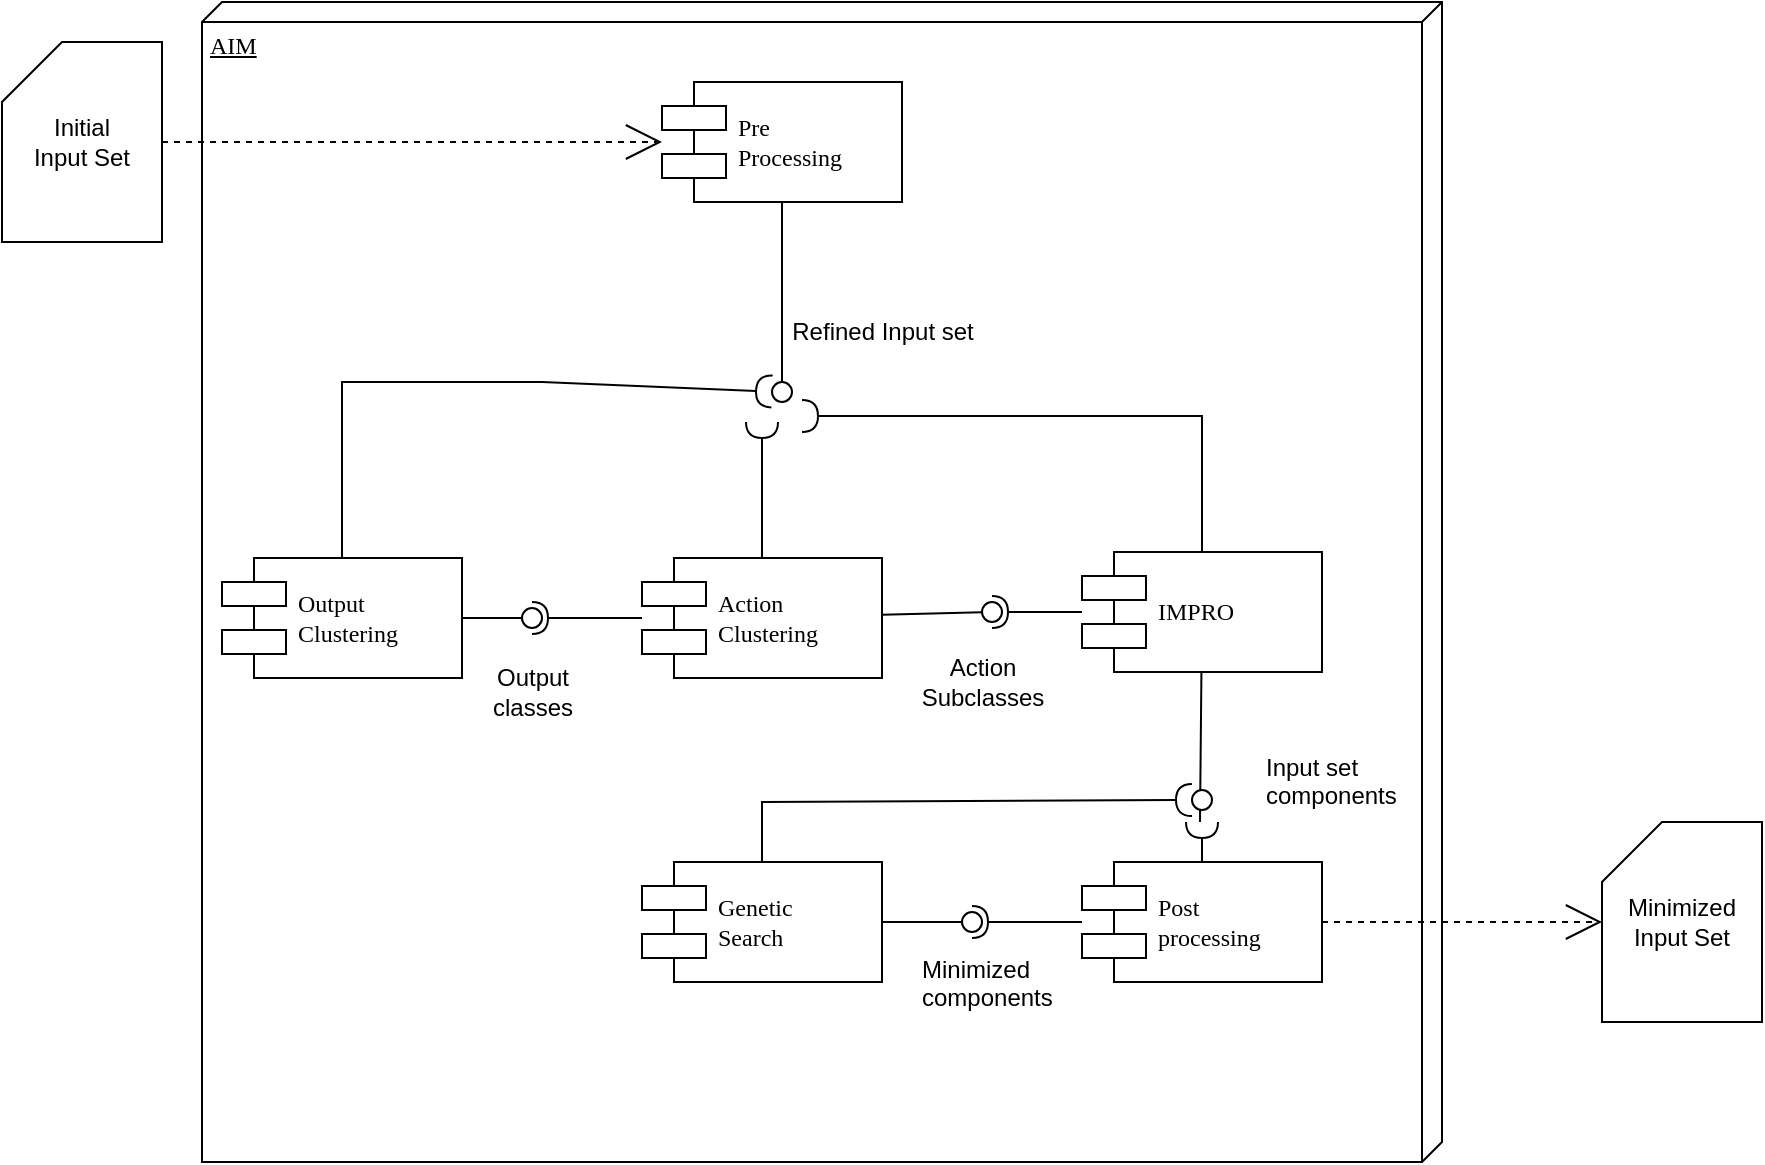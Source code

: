 <mxfile version="21.1.4" type="github">
  <diagram name="Page-1" id="5f0bae14-7c28-e335-631c-24af17079c00">
    <mxGraphModel dx="1235" dy="666" grid="1" gridSize="10" guides="1" tooltips="1" connect="1" arrows="1" fold="1" page="1" pageScale="1" pageWidth="1169" pageHeight="827" background="none" math="0" shadow="0">
      <root>
        <mxCell id="0" />
        <mxCell id="1" parent="0" />
        <mxCell id="Z_8ak2KD4sjM6yOjf_ME-1" value="AIM" style="verticalAlign=top;align=left;spacingTop=8;spacingLeft=2;spacingRight=12;shape=cube;size=10;direction=south;fontStyle=4;html=1;rounded=0;shadow=0;comic=0;labelBackgroundColor=none;strokeWidth=1;fontFamily=Verdana;fontSize=12" vertex="1" parent="1">
          <mxGeometry x="130" y="20" width="620" height="580" as="geometry" />
        </mxCell>
        <mxCell id="Z_8ak2KD4sjM6yOjf_ME-2" value="Initial &lt;br&gt;Input Set" style="shape=card;whiteSpace=wrap;html=1;" vertex="1" parent="1">
          <mxGeometry x="30" y="40" width="80" height="100" as="geometry" />
        </mxCell>
        <mxCell id="Z_8ak2KD4sjM6yOjf_ME-3" value="&lt;div&gt;Pre&lt;br&gt;Processing&lt;/div&gt;" style="shape=component;align=left;spacingLeft=36;rounded=0;shadow=0;comic=0;labelBackgroundColor=none;strokeWidth=1;fontFamily=Verdana;fontSize=12;html=1;" vertex="1" parent="1">
          <mxGeometry x="360" y="60" width="120" height="60" as="geometry" />
        </mxCell>
        <mxCell id="Z_8ak2KD4sjM6yOjf_ME-4" style="edgeStyle=none;rounded=0;html=1;dashed=1;labelBackgroundColor=none;startArrow=none;startFill=0;startSize=8;endArrow=open;endFill=0;endSize=16;fontFamily=Verdana;fontSize=12;exitX=1;exitY=0.5;exitDx=0;exitDy=0;exitPerimeter=0;" edge="1" parent="1" source="Z_8ak2KD4sjM6yOjf_ME-2" target="Z_8ak2KD4sjM6yOjf_ME-3">
          <mxGeometry relative="1" as="geometry">
            <mxPoint x="350" y="180" as="sourcePoint" />
            <mxPoint x="480" y="180" as="targetPoint" />
          </mxGeometry>
        </mxCell>
        <mxCell id="Z_8ak2KD4sjM6yOjf_ME-5" value="&lt;div&gt;Action&lt;/div&gt;&lt;div&gt;Clustering&lt;br&gt;&lt;/div&gt;" style="shape=component;align=left;spacingLeft=36;rounded=0;shadow=0;comic=0;labelBackgroundColor=none;strokeWidth=1;fontFamily=Verdana;fontSize=12;html=1;" vertex="1" parent="1">
          <mxGeometry x="350" y="298" width="120" height="60" as="geometry" />
        </mxCell>
        <mxCell id="Z_8ak2KD4sjM6yOjf_ME-6" value="IMPRO" style="shape=component;align=left;spacingLeft=36;rounded=0;shadow=0;comic=0;labelBackgroundColor=none;strokeWidth=1;fontFamily=Verdana;fontSize=12;html=1;" vertex="1" parent="1">
          <mxGeometry x="570" y="295" width="120" height="60" as="geometry" />
        </mxCell>
        <mxCell id="Z_8ak2KD4sjM6yOjf_ME-7" value="" style="rounded=0;orthogonalLoop=1;jettySize=auto;html=1;endArrow=none;endFill=0;sketch=0;sourcePerimeterSpacing=0;targetPerimeterSpacing=0;" edge="1" parent="1" source="Z_8ak2KD4sjM6yOjf_ME-5" target="Z_8ak2KD4sjM6yOjf_ME-9">
          <mxGeometry relative="1" as="geometry">
            <mxPoint x="470" y="493" as="sourcePoint" />
          </mxGeometry>
        </mxCell>
        <mxCell id="Z_8ak2KD4sjM6yOjf_ME-8" value="" style="rounded=0;orthogonalLoop=1;jettySize=auto;html=1;endArrow=halfCircle;endFill=0;entryX=0.5;entryY=0.5;endSize=6;strokeWidth=1;sketch=0;" edge="1" parent="1" source="Z_8ak2KD4sjM6yOjf_ME-6" target="Z_8ak2KD4sjM6yOjf_ME-9">
          <mxGeometry relative="1" as="geometry">
            <mxPoint x="510" y="493" as="sourcePoint" />
          </mxGeometry>
        </mxCell>
        <mxCell id="Z_8ak2KD4sjM6yOjf_ME-9" value="" style="ellipse;whiteSpace=wrap;html=1;align=center;aspect=fixed;resizable=0;points=[];outlineConnect=0;sketch=0;" vertex="1" parent="1">
          <mxGeometry x="520" y="320" width="10" height="10" as="geometry" />
        </mxCell>
        <mxCell id="Z_8ak2KD4sjM6yOjf_ME-10" value="&lt;div&gt;Input set components&lt;/div&gt;" style="text;whiteSpace=wrap;html=1;" vertex="1" parent="1">
          <mxGeometry x="660" y="389" width="90" height="50" as="geometry" />
        </mxCell>
        <mxCell id="Z_8ak2KD4sjM6yOjf_ME-11" value="&lt;div&gt;Genetic&lt;/div&gt;&lt;div&gt;Search&lt;br&gt;&lt;/div&gt;" style="shape=component;align=left;spacingLeft=36;rounded=0;shadow=0;comic=0;labelBackgroundColor=none;strokeWidth=1;fontFamily=Verdana;fontSize=12;html=1;" vertex="1" parent="1">
          <mxGeometry x="350" y="450" width="120" height="60" as="geometry" />
        </mxCell>
        <mxCell id="Z_8ak2KD4sjM6yOjf_ME-12" value="" style="rounded=0;orthogonalLoop=1;jettySize=auto;html=1;endArrow=none;endFill=0;sketch=0;sourcePerimeterSpacing=0;targetPerimeterSpacing=0;" edge="1" parent="1" source="Z_8ak2KD4sjM6yOjf_ME-6">
          <mxGeometry relative="1" as="geometry">
            <mxPoint x="340" y="523" as="sourcePoint" />
            <mxPoint x="629" y="430" as="targetPoint" />
          </mxGeometry>
        </mxCell>
        <mxCell id="Z_8ak2KD4sjM6yOjf_ME-13" value="" style="rounded=0;orthogonalLoop=1;jettySize=auto;html=1;endArrow=halfCircle;endFill=0;endSize=6;strokeWidth=1;sketch=0;" edge="1" parent="1" source="Z_8ak2KD4sjM6yOjf_ME-11" target="Z_8ak2KD4sjM6yOjf_ME-14">
          <mxGeometry relative="1" as="geometry">
            <mxPoint x="380" y="523" as="sourcePoint" />
            <Array as="points">
              <mxPoint x="410" y="420" />
            </Array>
          </mxGeometry>
        </mxCell>
        <mxCell id="Z_8ak2KD4sjM6yOjf_ME-14" value="" style="ellipse;whiteSpace=wrap;html=1;align=center;aspect=fixed;resizable=0;points=[];outlineConnect=0;sketch=0;" vertex="1" parent="1">
          <mxGeometry x="625" y="414" width="10" height="10" as="geometry" />
        </mxCell>
        <mxCell id="Z_8ak2KD4sjM6yOjf_ME-15" style="edgeStyle=none;rounded=0;html=1;dashed=1;labelBackgroundColor=none;startArrow=none;startFill=0;startSize=8;endArrow=open;endFill=0;endSize=16;fontFamily=Verdana;fontSize=12;" edge="1" parent="1" source="Z_8ak2KD4sjM6yOjf_ME-29" target="Z_8ak2KD4sjM6yOjf_ME-16">
          <mxGeometry relative="1" as="geometry">
            <mxPoint x="809" y="610" as="sourcePoint" />
            <mxPoint x="679" y="500" as="targetPoint" />
          </mxGeometry>
        </mxCell>
        <mxCell id="Z_8ak2KD4sjM6yOjf_ME-16" value="&lt;div&gt;Minimized&lt;/div&gt;&lt;div&gt;Input Set&lt;br&gt;&lt;/div&gt;" style="shape=card;whiteSpace=wrap;html=1;" vertex="1" parent="1">
          <mxGeometry x="830" y="430" width="80" height="100" as="geometry" />
        </mxCell>
        <mxCell id="Z_8ak2KD4sjM6yOjf_ME-17" value="&lt;div&gt;Output&lt;/div&gt;&lt;div&gt;Clustering&lt;br&gt;&lt;/div&gt;" style="shape=component;align=left;spacingLeft=36;rounded=0;shadow=0;comic=0;labelBackgroundColor=none;strokeWidth=1;fontFamily=Verdana;fontSize=12;html=1;" vertex="1" parent="1">
          <mxGeometry x="140" y="298" width="120" height="60" as="geometry" />
        </mxCell>
        <mxCell id="Z_8ak2KD4sjM6yOjf_ME-18" value="" style="rounded=0;orthogonalLoop=1;jettySize=auto;html=1;endArrow=none;endFill=0;sketch=0;sourcePerimeterSpacing=0;targetPerimeterSpacing=0;" edge="1" parent="1" source="Z_8ak2KD4sjM6yOjf_ME-17" target="Z_8ak2KD4sjM6yOjf_ME-20">
          <mxGeometry relative="1" as="geometry">
            <mxPoint x="243" y="264" as="sourcePoint" />
          </mxGeometry>
        </mxCell>
        <mxCell id="Z_8ak2KD4sjM6yOjf_ME-19" value="" style="rounded=0;orthogonalLoop=1;jettySize=auto;html=1;endArrow=halfCircle;endFill=0;entryX=0.5;entryY=0.5;endSize=6;strokeWidth=1;sketch=0;" edge="1" parent="1" source="Z_8ak2KD4sjM6yOjf_ME-5" target="Z_8ak2KD4sjM6yOjf_ME-20">
          <mxGeometry relative="1" as="geometry">
            <mxPoint x="283" y="264" as="sourcePoint" />
          </mxGeometry>
        </mxCell>
        <mxCell id="Z_8ak2KD4sjM6yOjf_ME-20" value="" style="ellipse;whiteSpace=wrap;html=1;align=center;aspect=fixed;resizable=0;points=[];outlineConnect=0;sketch=0;" vertex="1" parent="1">
          <mxGeometry x="290" y="323" width="10" height="10" as="geometry" />
        </mxCell>
        <mxCell id="Z_8ak2KD4sjM6yOjf_ME-21" value="Refined Input set" style="text;html=1;align=center;verticalAlign=middle;resizable=0;points=[];autosize=1;strokeColor=none;fillColor=none;" vertex="1" parent="1">
          <mxGeometry x="415" y="170" width="110" height="30" as="geometry" />
        </mxCell>
        <mxCell id="Z_8ak2KD4sjM6yOjf_ME-22" value="" style="rounded=0;orthogonalLoop=1;jettySize=auto;html=1;endArrow=none;endFill=0;sketch=0;sourcePerimeterSpacing=0;targetPerimeterSpacing=0;" edge="1" parent="1" source="Z_8ak2KD4sjM6yOjf_ME-3" target="Z_8ak2KD4sjM6yOjf_ME-24">
          <mxGeometry relative="1" as="geometry">
            <mxPoint x="340" y="217" as="sourcePoint" />
          </mxGeometry>
        </mxCell>
        <mxCell id="Z_8ak2KD4sjM6yOjf_ME-23" value="" style="rounded=0;orthogonalLoop=1;jettySize=auto;html=1;endArrow=halfCircle;endFill=0;endSize=6;strokeWidth=1;sketch=0;" edge="1" parent="1" source="Z_8ak2KD4sjM6yOjf_ME-5">
          <mxGeometry relative="1" as="geometry">
            <mxPoint x="380" y="217" as="sourcePoint" />
            <mxPoint x="410" y="230" as="targetPoint" />
          </mxGeometry>
        </mxCell>
        <mxCell id="Z_8ak2KD4sjM6yOjf_ME-24" value="" style="ellipse;whiteSpace=wrap;html=1;align=center;aspect=fixed;resizable=0;points=[];outlineConnect=0;sketch=0;" vertex="1" parent="1">
          <mxGeometry x="415" y="210" width="10" height="10" as="geometry" />
        </mxCell>
        <mxCell id="Z_8ak2KD4sjM6yOjf_ME-25" value="" style="rounded=0;orthogonalLoop=1;jettySize=auto;html=1;endArrow=halfCircle;endFill=0;endSize=6;strokeWidth=1;sketch=0;" edge="1" parent="1" source="Z_8ak2KD4sjM6yOjf_ME-17" target="Z_8ak2KD4sjM6yOjf_ME-24">
          <mxGeometry relative="1" as="geometry">
            <mxPoint x="199.5" y="288" as="sourcePoint" />
            <mxPoint x="199.5" y="220" as="targetPoint" />
            <Array as="points">
              <mxPoint x="200" y="210" />
              <mxPoint x="300" y="210" />
            </Array>
          </mxGeometry>
        </mxCell>
        <mxCell id="Z_8ak2KD4sjM6yOjf_ME-26" value="" style="rounded=0;orthogonalLoop=1;jettySize=auto;html=1;endArrow=halfCircle;endFill=0;endSize=6;strokeWidth=1;sketch=0;" edge="1" parent="1" source="Z_8ak2KD4sjM6yOjf_ME-6">
          <mxGeometry relative="1" as="geometry">
            <mxPoint x="430" y="295" as="sourcePoint" />
            <mxPoint x="430" y="227" as="targetPoint" />
            <Array as="points">
              <mxPoint x="630" y="227" />
            </Array>
          </mxGeometry>
        </mxCell>
        <mxCell id="Z_8ak2KD4sjM6yOjf_ME-27" value="Output &lt;br&gt;classes" style="text;html=1;align=center;verticalAlign=middle;resizable=0;points=[];autosize=1;strokeColor=none;fillColor=none;" vertex="1" parent="1">
          <mxGeometry x="265" y="345" width="60" height="40" as="geometry" />
        </mxCell>
        <mxCell id="Z_8ak2KD4sjM6yOjf_ME-28" value="Action&lt;br&gt;Subclasses" style="text;html=1;align=center;verticalAlign=middle;resizable=0;points=[];autosize=1;strokeColor=none;fillColor=none;" vertex="1" parent="1">
          <mxGeometry x="480" y="340" width="80" height="40" as="geometry" />
        </mxCell>
        <mxCell id="Z_8ak2KD4sjM6yOjf_ME-29" value="&lt;div&gt;Post&lt;br&gt;processing&lt;/div&gt;" style="shape=component;align=left;spacingLeft=36;rounded=0;shadow=0;comic=0;labelBackgroundColor=none;strokeWidth=1;fontFamily=Verdana;fontSize=12;html=1;" vertex="1" parent="1">
          <mxGeometry x="570" y="450" width="120" height="60" as="geometry" />
        </mxCell>
        <mxCell id="Z_8ak2KD4sjM6yOjf_ME-30" value="" style="rounded=0;orthogonalLoop=1;jettySize=auto;html=1;endArrow=halfCircle;endFill=0;endSize=6;strokeWidth=1;sketch=0;" edge="1" parent="1" source="Z_8ak2KD4sjM6yOjf_ME-29">
          <mxGeometry relative="1" as="geometry">
            <mxPoint x="480" y="473" as="sourcePoint" />
            <mxPoint x="630" y="430" as="targetPoint" />
          </mxGeometry>
        </mxCell>
        <mxCell id="Z_8ak2KD4sjM6yOjf_ME-31" value="" style="rounded=0;orthogonalLoop=1;jettySize=auto;html=1;endArrow=none;endFill=0;sketch=0;sourcePerimeterSpacing=0;targetPerimeterSpacing=0;" edge="1" parent="1" source="Z_8ak2KD4sjM6yOjf_ME-11" target="Z_8ak2KD4sjM6yOjf_ME-33">
          <mxGeometry relative="1" as="geometry">
            <mxPoint x="380" y="635" as="sourcePoint" />
          </mxGeometry>
        </mxCell>
        <mxCell id="Z_8ak2KD4sjM6yOjf_ME-32" value="" style="rounded=0;orthogonalLoop=1;jettySize=auto;html=1;endArrow=halfCircle;endFill=0;entryX=0.5;entryY=0.5;endSize=6;strokeWidth=1;sketch=0;" edge="1" parent="1" source="Z_8ak2KD4sjM6yOjf_ME-29" target="Z_8ak2KD4sjM6yOjf_ME-33">
          <mxGeometry relative="1" as="geometry">
            <mxPoint x="420" y="635" as="sourcePoint" />
          </mxGeometry>
        </mxCell>
        <mxCell id="Z_8ak2KD4sjM6yOjf_ME-33" value="" style="ellipse;whiteSpace=wrap;html=1;align=center;aspect=fixed;resizable=0;points=[];outlineConnect=0;sketch=0;" vertex="1" parent="1">
          <mxGeometry x="510" y="475" width="10" height="10" as="geometry" />
        </mxCell>
        <mxCell id="Z_8ak2KD4sjM6yOjf_ME-34" value="&lt;div&gt;Minimized components&lt;/div&gt;" style="text;whiteSpace=wrap;html=1;" vertex="1" parent="1">
          <mxGeometry x="488" y="490" width="90" height="50" as="geometry" />
        </mxCell>
      </root>
    </mxGraphModel>
  </diagram>
</mxfile>
